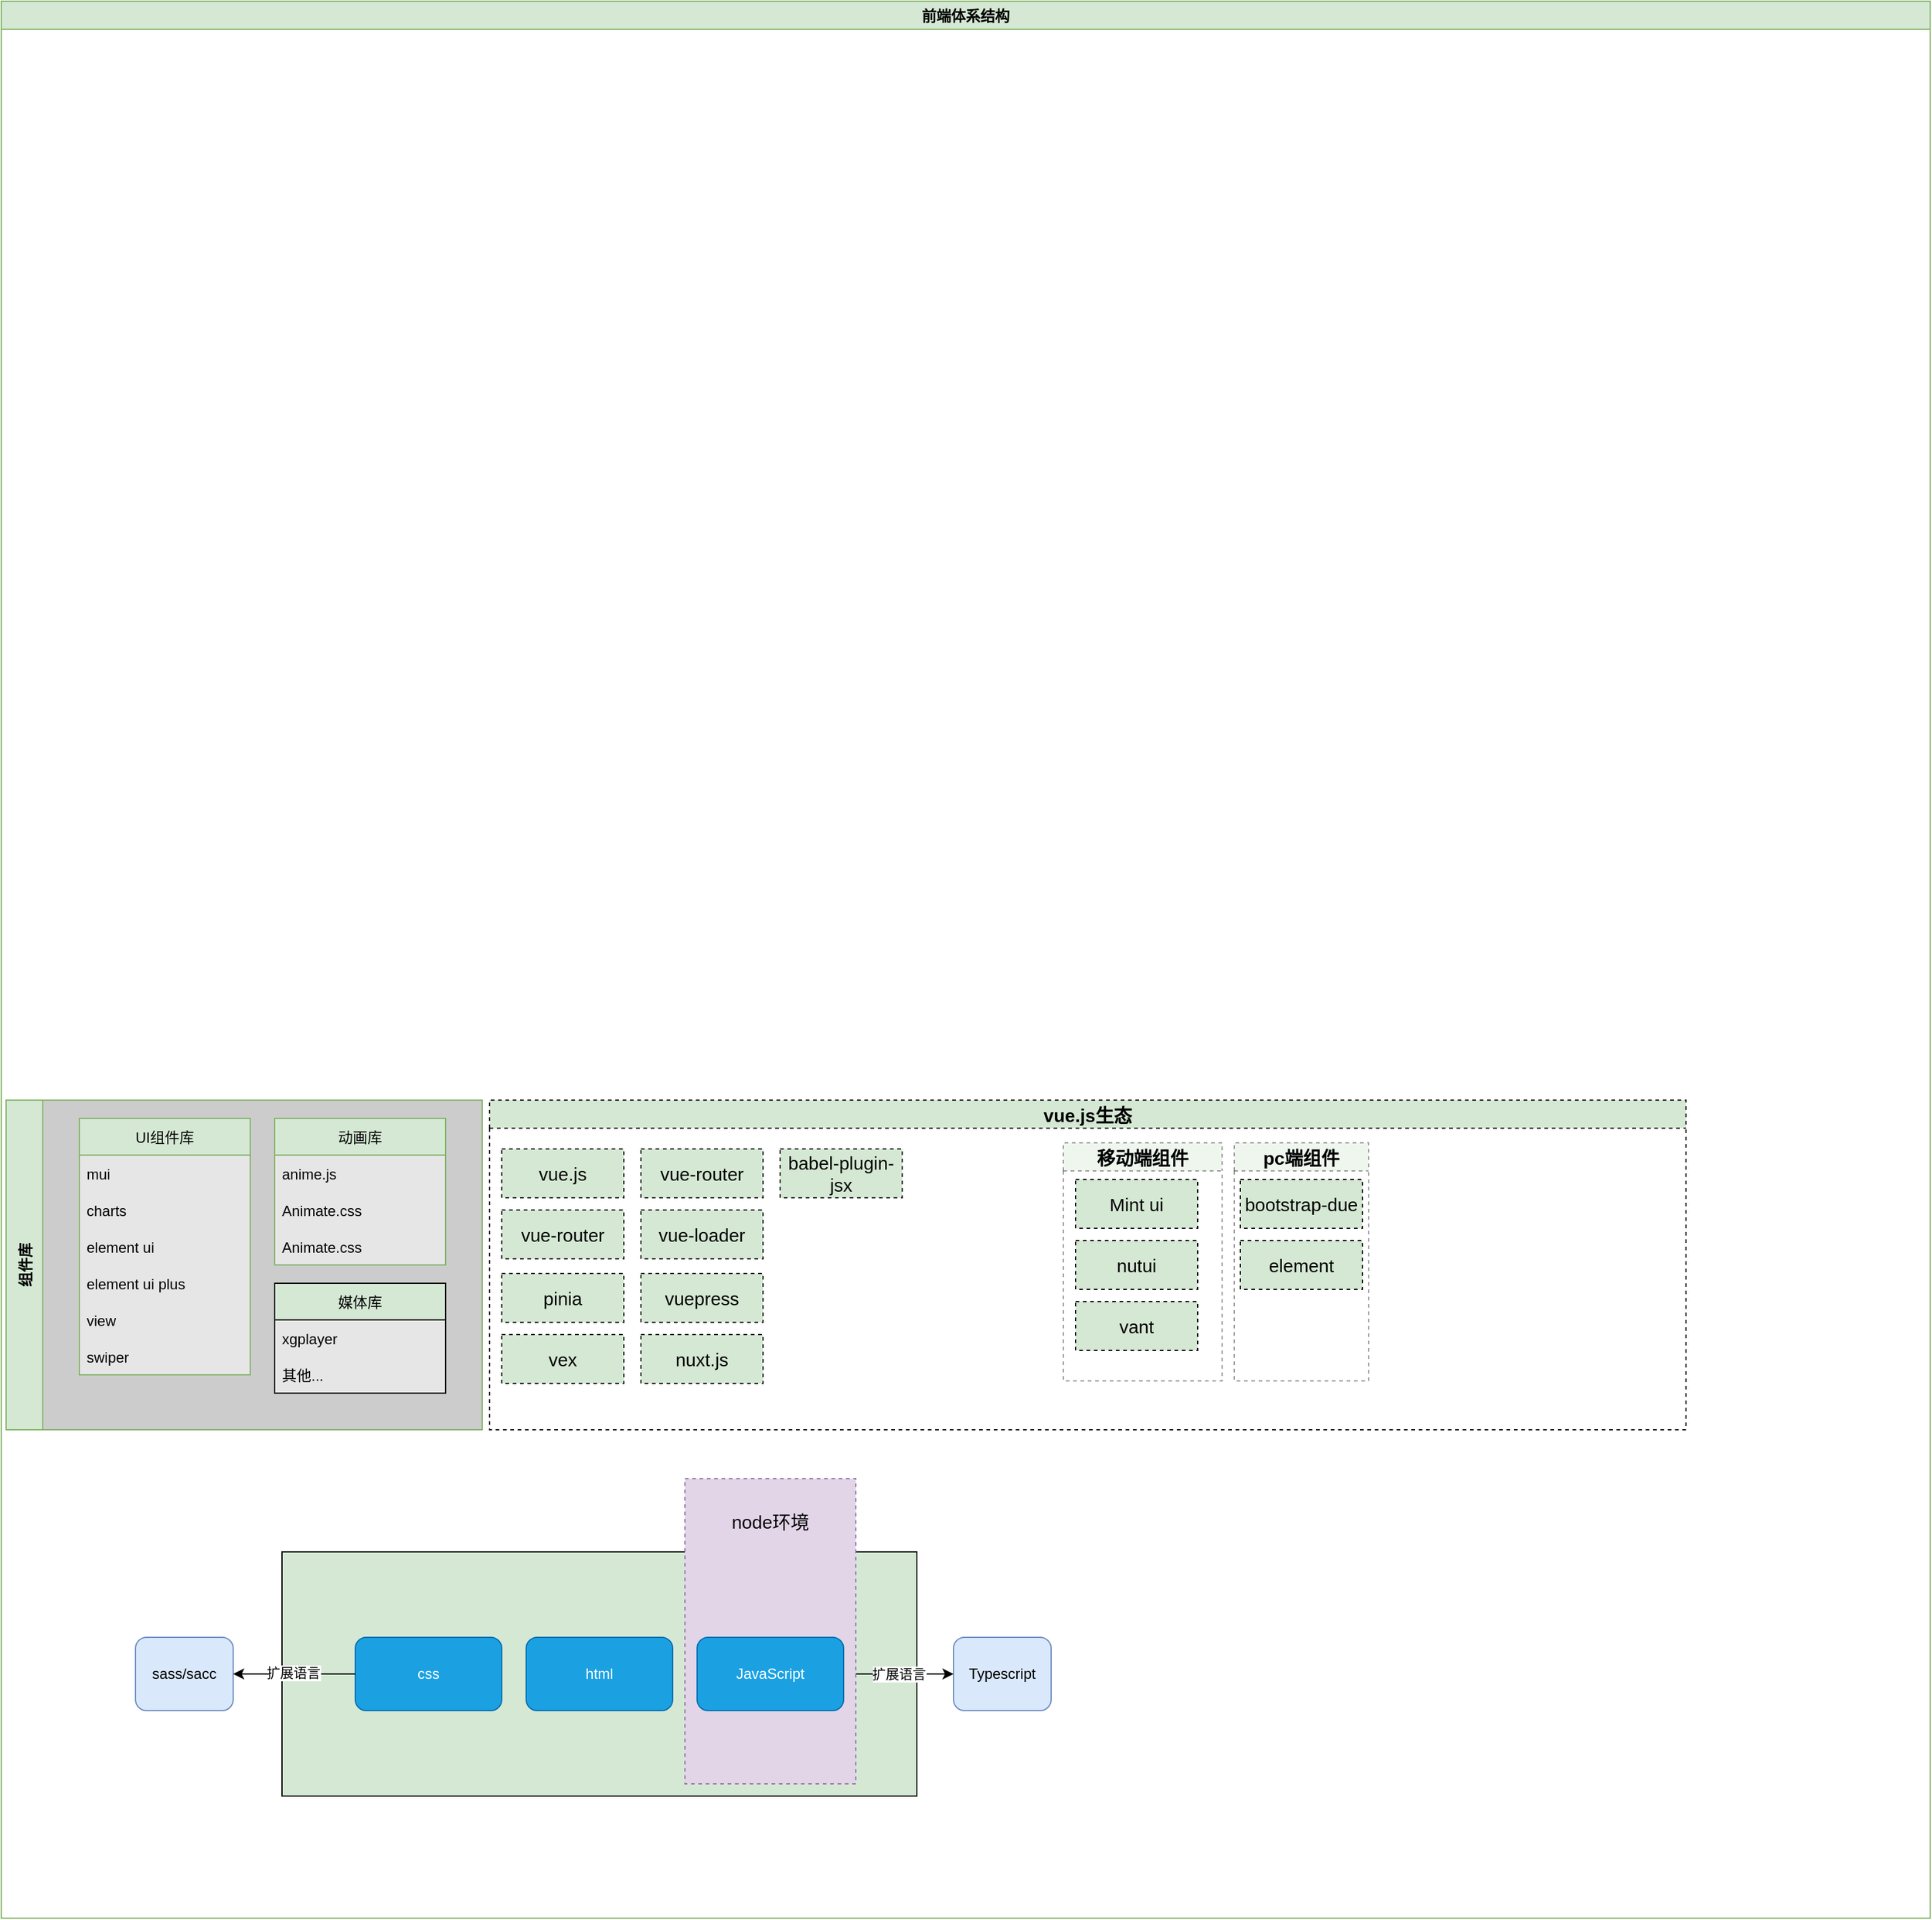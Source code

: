 <mxfile version="20.5.0" type="github">
  <diagram id="prtHgNgQTEPvFCAcTncT" name="Page-1">
    <mxGraphModel dx="1454" dy="1108" grid="1" gridSize="10" guides="1" tooltips="1" connect="1" arrows="1" fold="1" page="1" pageScale="1" pageWidth="827" pageHeight="1169" math="0" shadow="0">
      <root>
        <mxCell id="0" />
        <mxCell id="1" parent="0" />
        <mxCell id="-jn-j5KkJefASaCqUATf-5" value="前端体系结构" style="swimlane;fillColor=#D5E8D4;strokeColor=#82b366;" vertex="1" parent="1">
          <mxGeometry x="20" y="40" width="1580" height="1570" as="geometry" />
        </mxCell>
        <mxCell id="-jn-j5KkJefASaCqUATf-50" value="组件库" style="swimlane;horizontal=0;fillColor=#d5e8d4;strokeColor=#82b366;swimlaneFillColor=#CCCCCC;startSize=30;" vertex="1" parent="-jn-j5KkJefASaCqUATf-5">
          <mxGeometry x="4" y="900" width="390" height="270" as="geometry" />
        </mxCell>
        <mxCell id="-jn-j5KkJefASaCqUATf-37" value="UI组件库" style="swimlane;fontStyle=0;childLayout=stackLayout;horizontal=1;startSize=30;horizontalStack=0;resizeParent=1;resizeParentMax=0;resizeLast=0;collapsible=1;marginBottom=0;fillColor=#d5e8d4;strokeColor=#82b366;gradientColor=none;swimlaneFillColor=#E6E6E6;" vertex="1" parent="-jn-j5KkJefASaCqUATf-50">
          <mxGeometry x="60" y="15" width="140" height="210" as="geometry" />
        </mxCell>
        <mxCell id="-jn-j5KkJefASaCqUATf-48" value="mui" style="text;strokeColor=none;fillColor=none;align=left;verticalAlign=middle;spacingLeft=4;spacingRight=4;overflow=hidden;points=[[0,0.5],[1,0.5]];portConstraint=eastwest;rotatable=0;" vertex="1" parent="-jn-j5KkJefASaCqUATf-37">
          <mxGeometry y="30" width="140" height="30" as="geometry" />
        </mxCell>
        <mxCell id="-jn-j5KkJefASaCqUATf-47" value="charts" style="text;strokeColor=none;fillColor=none;align=left;verticalAlign=middle;spacingLeft=4;spacingRight=4;overflow=hidden;points=[[0,0.5],[1,0.5]];portConstraint=eastwest;rotatable=0;" vertex="1" parent="-jn-j5KkJefASaCqUATf-37">
          <mxGeometry y="60" width="140" height="30" as="geometry" />
        </mxCell>
        <mxCell id="-jn-j5KkJefASaCqUATf-45" value="element ui" style="text;strokeColor=none;fillColor=none;align=left;verticalAlign=middle;spacingLeft=4;spacingRight=4;overflow=hidden;points=[[0,0.5],[1,0.5]];portConstraint=eastwest;rotatable=0;" vertex="1" parent="-jn-j5KkJefASaCqUATf-37">
          <mxGeometry y="90" width="140" height="30" as="geometry" />
        </mxCell>
        <mxCell id="-jn-j5KkJefASaCqUATf-44" value="element ui plus" style="text;strokeColor=none;fillColor=none;align=left;verticalAlign=middle;spacingLeft=4;spacingRight=4;overflow=hidden;points=[[0,0.5],[1,0.5]];portConstraint=eastwest;rotatable=0;" vertex="1" parent="-jn-j5KkJefASaCqUATf-37">
          <mxGeometry y="120" width="140" height="30" as="geometry" />
        </mxCell>
        <mxCell id="-jn-j5KkJefASaCqUATf-43" value="view" style="text;strokeColor=none;fillColor=none;align=left;verticalAlign=middle;spacingLeft=4;spacingRight=4;overflow=hidden;points=[[0,0.5],[1,0.5]];portConstraint=eastwest;rotatable=0;" vertex="1" parent="-jn-j5KkJefASaCqUATf-37">
          <mxGeometry y="150" width="140" height="30" as="geometry" />
        </mxCell>
        <mxCell id="-jn-j5KkJefASaCqUATf-41" value="swiper" style="text;strokeColor=none;fillColor=none;align=left;verticalAlign=middle;spacingLeft=4;spacingRight=4;overflow=hidden;points=[[0,0.5],[1,0.5]];portConstraint=eastwest;rotatable=0;" vertex="1" parent="-jn-j5KkJefASaCqUATf-37">
          <mxGeometry y="180" width="140" height="30" as="geometry" />
        </mxCell>
        <mxCell id="-jn-j5KkJefASaCqUATf-26" value="动画库" style="swimlane;fontStyle=0;childLayout=stackLayout;horizontal=1;startSize=30;horizontalStack=0;resizeParent=1;resizeParentMax=0;resizeLast=0;collapsible=1;marginBottom=0;fillColor=#d5e8d4;strokeColor=#82b366;swimlaneFillColor=#E6E6E6;" vertex="1" parent="-jn-j5KkJefASaCqUATf-50">
          <mxGeometry x="220" y="15" width="140" height="120" as="geometry" />
        </mxCell>
        <mxCell id="-jn-j5KkJefASaCqUATf-27" value="anime.js" style="text;strokeColor=none;fillColor=none;align=left;verticalAlign=middle;spacingLeft=4;spacingRight=4;overflow=hidden;points=[[0,0.5],[1,0.5]];portConstraint=eastwest;rotatable=0;fontStyle=0" vertex="1" parent="-jn-j5KkJefASaCqUATf-26">
          <mxGeometry y="30" width="140" height="30" as="geometry" />
        </mxCell>
        <mxCell id="-jn-j5KkJefASaCqUATf-28" value="Animate.css" style="text;strokeColor=none;fillColor=none;align=left;verticalAlign=middle;spacingLeft=4;spacingRight=4;overflow=hidden;points=[[0,0.5],[1,0.5]];portConstraint=eastwest;rotatable=0;" vertex="1" parent="-jn-j5KkJefASaCqUATf-26">
          <mxGeometry y="60" width="140" height="30" as="geometry" />
        </mxCell>
        <mxCell id="-jn-j5KkJefASaCqUATf-29" value="Animate.css" style="text;strokeColor=none;fillColor=none;align=left;verticalAlign=middle;spacingLeft=4;spacingRight=4;overflow=hidden;points=[[0,0.5],[1,0.5]];portConstraint=eastwest;rotatable=0;" vertex="1" parent="-jn-j5KkJefASaCqUATf-26">
          <mxGeometry y="90" width="140" height="30" as="geometry" />
        </mxCell>
        <mxCell id="-jn-j5KkJefASaCqUATf-55" value="媒体库" style="swimlane;fontStyle=0;childLayout=stackLayout;horizontal=1;startSize=30;horizontalStack=0;resizeParent=1;resizeParentMax=0;resizeLast=0;collapsible=1;marginBottom=0;gradientColor=none;fillColor=#D5E8D4;swimlaneFillColor=#E6E6E6;" vertex="1" parent="-jn-j5KkJefASaCqUATf-50">
          <mxGeometry x="220" y="150" width="140" height="90" as="geometry" />
        </mxCell>
        <mxCell id="-jn-j5KkJefASaCqUATf-56" value="xgplayer" style="text;strokeColor=none;fillColor=none;align=left;verticalAlign=middle;spacingLeft=4;spacingRight=4;overflow=hidden;points=[[0,0.5],[1,0.5]];portConstraint=eastwest;rotatable=0;" vertex="1" parent="-jn-j5KkJefASaCqUATf-55">
          <mxGeometry y="30" width="140" height="30" as="geometry" />
        </mxCell>
        <mxCell id="-jn-j5KkJefASaCqUATf-57" value="其他..." style="text;strokeColor=none;fillColor=none;align=left;verticalAlign=middle;spacingLeft=4;spacingRight=4;overflow=hidden;points=[[0,0.5],[1,0.5]];portConstraint=eastwest;rotatable=0;" vertex="1" parent="-jn-j5KkJefASaCqUATf-55">
          <mxGeometry y="60" width="140" height="30" as="geometry" />
        </mxCell>
        <mxCell id="-jn-j5KkJefASaCqUATf-66" value="" style="rounded=0;whiteSpace=wrap;html=1;fillColor=#D5E8D4;gradientColor=none;" vertex="1" parent="-jn-j5KkJefASaCqUATf-5">
          <mxGeometry x="230" y="1270" width="520" height="200" as="geometry" />
        </mxCell>
        <mxCell id="-jn-j5KkJefASaCqUATf-6" value="css" style="rounded=1;whiteSpace=wrap;html=1;fillColor=#1ba1e2;strokeColor=#006EAF;fontColor=#ffffff;" vertex="1" parent="-jn-j5KkJefASaCqUATf-5">
          <mxGeometry x="290" y="1340" width="120" height="60" as="geometry" />
        </mxCell>
        <mxCell id="-jn-j5KkJefASaCqUATf-7" value="html" style="rounded=1;whiteSpace=wrap;html=1;fillColor=#1ba1e2;strokeColor=#006EAF;fontColor=#ffffff;" vertex="1" parent="-jn-j5KkJefASaCqUATf-5">
          <mxGeometry x="430" y="1340" width="120" height="60" as="geometry" />
        </mxCell>
        <mxCell id="-jn-j5KkJefASaCqUATf-11" value="sass/sacc" style="rounded=1;whiteSpace=wrap;html=1;fillColor=#dae8fc;strokeColor=#6c8ebf;" vertex="1" parent="-jn-j5KkJefASaCqUATf-5">
          <mxGeometry x="110" y="1340" width="80" height="60" as="geometry" />
        </mxCell>
        <mxCell id="-jn-j5KkJefASaCqUATf-12" value="" style="edgeStyle=orthogonalEdgeStyle;rounded=0;orthogonalLoop=1;jettySize=auto;html=1;" edge="1" parent="-jn-j5KkJefASaCqUATf-5" source="-jn-j5KkJefASaCqUATf-6" target="-jn-j5KkJefASaCqUATf-11">
          <mxGeometry relative="1" as="geometry" />
        </mxCell>
        <mxCell id="-jn-j5KkJefASaCqUATf-68" value="扩展语言" style="edgeLabel;html=1;align=center;verticalAlign=middle;resizable=0;points=[];" vertex="1" connectable="0" parent="-jn-j5KkJefASaCqUATf-12">
          <mxGeometry x="0.017" y="-1" relative="1" as="geometry">
            <mxPoint as="offset" />
          </mxGeometry>
        </mxCell>
        <mxCell id="-jn-j5KkJefASaCqUATf-13" value="Typescript" style="rounded=1;whiteSpace=wrap;html=1;fillColor=#dae8fc;strokeColor=#6c8ebf;" vertex="1" parent="-jn-j5KkJefASaCqUATf-5">
          <mxGeometry x="780" y="1340" width="80" height="60" as="geometry" />
        </mxCell>
        <mxCell id="-jn-j5KkJefASaCqUATf-14" value="扩展语言" style="edgeStyle=orthogonalEdgeStyle;rounded=0;orthogonalLoop=1;jettySize=auto;html=1;" edge="1" parent="-jn-j5KkJefASaCqUATf-5" source="-jn-j5KkJefASaCqUATf-8" target="-jn-j5KkJefASaCqUATf-13">
          <mxGeometry relative="1" as="geometry" />
        </mxCell>
        <mxCell id="-jn-j5KkJefASaCqUATf-69" value="" style="rounded=0;whiteSpace=wrap;html=1;fontSize=15;fillColor=#e1d5e7;strokeColor=#9673a6;dashed=1;" vertex="1" parent="-jn-j5KkJefASaCqUATf-5">
          <mxGeometry x="560" y="1210" width="140" height="250" as="geometry" />
        </mxCell>
        <mxCell id="-jn-j5KkJefASaCqUATf-8" value="JavaScript" style="rounded=1;whiteSpace=wrap;html=1;fillColor=#1ba1e2;strokeColor=#006EAF;fontColor=#ffffff;" vertex="1" parent="-jn-j5KkJefASaCqUATf-5">
          <mxGeometry x="570" y="1340" width="120" height="60" as="geometry" />
        </mxCell>
        <mxCell id="-jn-j5KkJefASaCqUATf-70" value="node环境" style="text;html=1;strokeColor=none;fillColor=none;align=center;verticalAlign=middle;whiteSpace=wrap;rounded=0;dashed=1;fontSize=15;" vertex="1" parent="-jn-j5KkJefASaCqUATf-5">
          <mxGeometry x="590" y="1230" width="80" height="30" as="geometry" />
        </mxCell>
        <mxCell id="-jn-j5KkJefASaCqUATf-111" value="vue.js生态" style="swimlane;dashed=1;fontSize=15;fillColor=#D5E8D4;gradientColor=none;" vertex="1" parent="-jn-j5KkJefASaCqUATf-5">
          <mxGeometry x="400" y="900" width="980" height="270" as="geometry" />
        </mxCell>
        <mxCell id="-jn-j5KkJefASaCqUATf-112" value="vue.js" style="rounded=0;whiteSpace=wrap;html=1;dashed=1;fontSize=15;fillColor=#D5E8D4;gradientColor=none;" vertex="1" parent="-jn-j5KkJefASaCqUATf-111">
          <mxGeometry x="10" y="40" width="100" height="40" as="geometry" />
        </mxCell>
        <mxCell id="-jn-j5KkJefASaCqUATf-113" value="vue-router" style="rounded=0;whiteSpace=wrap;html=1;dashed=1;fontSize=15;fillColor=#D5E8D4;gradientColor=none;" vertex="1" parent="-jn-j5KkJefASaCqUATf-111">
          <mxGeometry x="10" y="90" width="100" height="40" as="geometry" />
        </mxCell>
        <mxCell id="-jn-j5KkJefASaCqUATf-114" value="pinia" style="rounded=0;whiteSpace=wrap;html=1;dashed=1;fontSize=15;fillColor=#D5E8D4;gradientColor=none;" vertex="1" parent="-jn-j5KkJefASaCqUATf-111">
          <mxGeometry x="10" y="142" width="100" height="40" as="geometry" />
        </mxCell>
        <mxCell id="-jn-j5KkJefASaCqUATf-115" value="vex" style="rounded=0;whiteSpace=wrap;html=1;dashed=1;fontSize=15;fillColor=#D5E8D4;gradientColor=none;" vertex="1" parent="-jn-j5KkJefASaCqUATf-111">
          <mxGeometry x="10" y="192" width="100" height="40" as="geometry" />
        </mxCell>
        <mxCell id="-jn-j5KkJefASaCqUATf-116" value="vue-router" style="rounded=0;whiteSpace=wrap;html=1;dashed=1;fontSize=15;fillColor=#D5E8D4;gradientColor=none;" vertex="1" parent="-jn-j5KkJefASaCqUATf-111">
          <mxGeometry x="124" y="40" width="100" height="40" as="geometry" />
        </mxCell>
        <mxCell id="-jn-j5KkJefASaCqUATf-117" value="vue-loader" style="rounded=0;whiteSpace=wrap;html=1;dashed=1;fontSize=15;fillColor=#D5E8D4;gradientColor=none;" vertex="1" parent="-jn-j5KkJefASaCqUATf-111">
          <mxGeometry x="124" y="90" width="100" height="40" as="geometry" />
        </mxCell>
        <mxCell id="-jn-j5KkJefASaCqUATf-118" value="vuepress" style="rounded=0;whiteSpace=wrap;html=1;dashed=1;fontSize=15;fillColor=#D5E8D4;gradientColor=none;" vertex="1" parent="-jn-j5KkJefASaCqUATf-111">
          <mxGeometry x="124" y="142" width="100" height="40" as="geometry" />
        </mxCell>
        <mxCell id="-jn-j5KkJefASaCqUATf-119" value="nuxt.js" style="rounded=0;whiteSpace=wrap;html=1;dashed=1;fontSize=15;fillColor=#D5E8D4;gradientColor=none;" vertex="1" parent="-jn-j5KkJefASaCqUATf-111">
          <mxGeometry x="124" y="192" width="100" height="40" as="geometry" />
        </mxCell>
        <mxCell id="-jn-j5KkJefASaCqUATf-201" value="babel-plugin-jsx" style="rounded=0;whiteSpace=wrap;html=1;dashed=1;fontSize=15;fillColor=#D5E8D4;gradientColor=none;" vertex="1" parent="-jn-j5KkJefASaCqUATf-111">
          <mxGeometry x="238" y="40" width="100" height="40" as="geometry" />
        </mxCell>
        <mxCell id="-jn-j5KkJefASaCqUATf-243" value="移动端组件" style="swimlane;dashed=1;fontSize=15;fillColor=#D5E8D4;gradientColor=none;opacity=40;" vertex="1" parent="-jn-j5KkJefASaCqUATf-111">
          <mxGeometry x="470" y="35" width="130" height="195" as="geometry" />
        </mxCell>
        <mxCell id="-jn-j5KkJefASaCqUATf-252" value="nutui" style="rounded=0;whiteSpace=wrap;html=1;dashed=1;fontSize=15;fillColor=#D5E8D4;gradientColor=none;" vertex="1" parent="-jn-j5KkJefASaCqUATf-243">
          <mxGeometry x="10" y="80" width="100" height="40" as="geometry" />
        </mxCell>
        <mxCell id="-jn-j5KkJefASaCqUATf-227" value="Mint ui" style="rounded=0;whiteSpace=wrap;html=1;dashed=1;fontSize=15;fillColor=#D5E8D4;gradientColor=none;" vertex="1" parent="-jn-j5KkJefASaCqUATf-243">
          <mxGeometry x="10" y="30" width="100" height="40" as="geometry" />
        </mxCell>
        <mxCell id="-jn-j5KkJefASaCqUATf-241" value="vant" style="rounded=0;whiteSpace=wrap;html=1;dashed=1;fontSize=15;fillColor=#D5E8D4;gradientColor=none;" vertex="1" parent="-jn-j5KkJefASaCqUATf-243">
          <mxGeometry x="10" y="130" width="100" height="40" as="geometry" />
        </mxCell>
        <mxCell id="-jn-j5KkJefASaCqUATf-253" value="pc端组件" style="swimlane;dashed=1;fontSize=15;fillColor=#D5E8D4;gradientColor=none;opacity=40;" vertex="1" parent="-jn-j5KkJefASaCqUATf-111">
          <mxGeometry x="610" y="35" width="110" height="195" as="geometry" />
        </mxCell>
        <mxCell id="-jn-j5KkJefASaCqUATf-228" value="bootstrap-due" style="rounded=0;whiteSpace=wrap;html=1;dashed=1;fontSize=15;fillColor=#D5E8D4;gradientColor=none;" vertex="1" parent="-jn-j5KkJefASaCqUATf-253">
          <mxGeometry x="5" y="30" width="100" height="40" as="geometry" />
        </mxCell>
        <mxCell id="-jn-j5KkJefASaCqUATf-254" value="element" style="rounded=0;whiteSpace=wrap;html=1;dashed=1;fontSize=15;fillColor=#D5E8D4;gradientColor=none;" vertex="1" parent="-jn-j5KkJefASaCqUATf-253">
          <mxGeometry x="5" y="80" width="100" height="40" as="geometry" />
        </mxCell>
      </root>
    </mxGraphModel>
  </diagram>
</mxfile>
